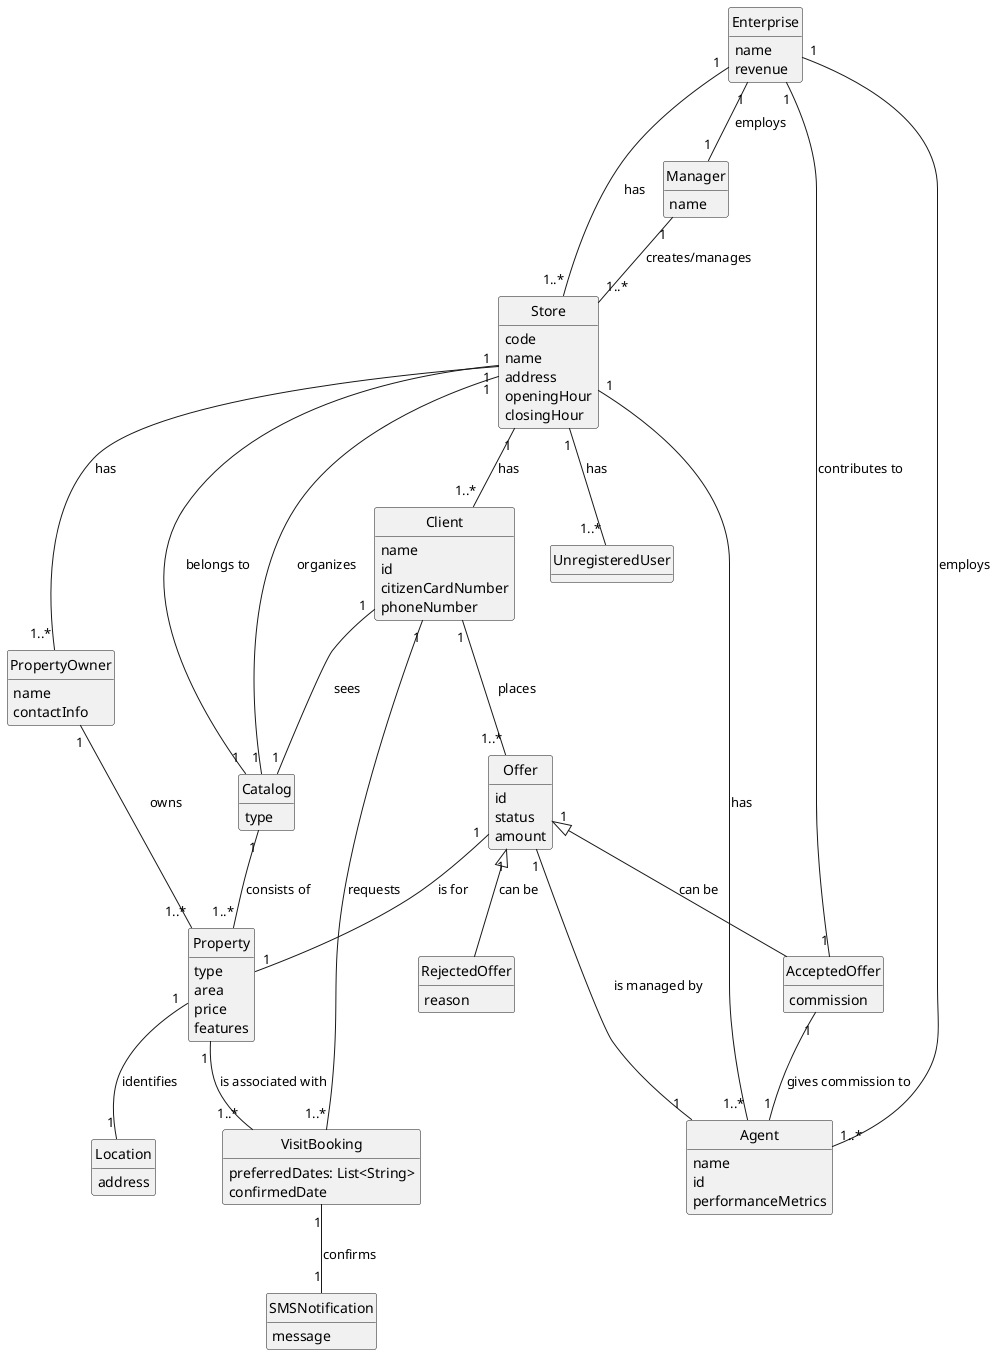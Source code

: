 @startuml
skinparam monochrome true
skinparam packageStyle rectangle
skinparam shadowing false
'skinparam linetype ortho
'left to right direction
skinparam classAttributeIconSize 0
hide circle
hide methods

'title Domain Model

class Enterprise {
  name
  revenue
  setCommissionPolicy(): void
}

class Manager {
  name
}

class Store {
  code
  name
  address
  openingHour
  closingHour
}

class Agent {
  name
  id
  performanceMetrics
}

class Catalog {
  type
  filterProperties(): List<Property>
}

class Property {
  type
  area
  price
  features
}

class PropertyOwner {
  name
  contactInfo
}

class Client {
  name
  id
  citizenCardNumber
  phoneNumber
}

class UnregisteredUser {
}

class VisitBooking {
  preferredDates: List<String>
  confirmedDate
}

class Offer {
  id
  status
  amount
}

class AcceptedOffer {
  commission
}

class RejectedOffer {
  reason
}

class SMSNotification {
  message
}

class Location {
  address
}

' Define Associations
Enterprise "1" -- "1..*" Store : has
Enterprise "1" -- "1" Manager : employs
Enterprise "1" -- "1..*" Agent : employs

Manager "1" -- "1..*" Store : creates/manages

Store "1" -- "1..*" Client : has
Store "1" -- "1..*" UnregisteredUser : has
Store "1" -- "1..*" PropertyOwner : has
Store "1" -- "1..*" Agent : has
Store "1" -- "1" Catalog : organizes

Catalog "1" -- "1..*" Property : consists of
Catalog "1" -- "1" Store : belongs to

PropertyOwner "1" -- "1..*" Property : owns

Client "1" -- "1..*" VisitBooking : requests
Client "1" -- "1..*" Offer : places
Client "1" -- "1" Catalog : sees

Property "1" -- "1..*" VisitBooking : is associated with
Property "1" -- "1" Location : identifies

VisitBooking "1" -- "1" SMSNotification : confirms

Offer "1" -- "1" Property : is for
Offer "1" -- "1" Agent : is managed by
Offer "1" <|-- AcceptedOffer : can be
Offer "1" <|-- RejectedOffer : can be

AcceptedOffer "1" -- "1" Agent : gives commission to
AcceptedOffer "1" -- "1" Enterprise : contributes to

@enduml